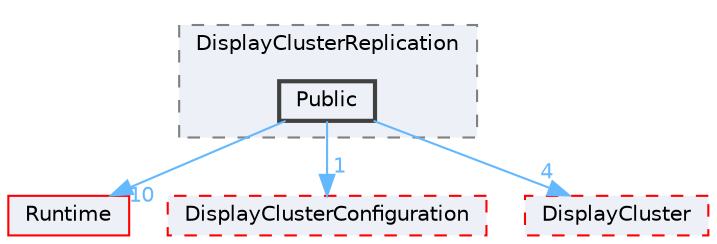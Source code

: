 digraph "Public"
{
 // INTERACTIVE_SVG=YES
 // LATEX_PDF_SIZE
  bgcolor="transparent";
  edge [fontname=Helvetica,fontsize=10,labelfontname=Helvetica,labelfontsize=10];
  node [fontname=Helvetica,fontsize=10,shape=box,height=0.2,width=0.4];
  compound=true
  subgraph clusterdir_5e6da09b900e5e2e223e937d44960ea5 {
    graph [ bgcolor="#edf0f7", pencolor="grey50", label="DisplayClusterReplication", fontname=Helvetica,fontsize=10 style="filled,dashed", URL="dir_5e6da09b900e5e2e223e937d44960ea5.html",tooltip=""]
  dir_541adf443b3f1ee5eb5cb4a81a3213b9 [label="Public", fillcolor="#edf0f7", color="grey25", style="filled,bold", URL="dir_541adf443b3f1ee5eb5cb4a81a3213b9.html",tooltip=""];
  }
  dir_7536b172fbd480bfd146a1b1acd6856b [label="Runtime", fillcolor="#edf0f7", color="red", style="filled", URL="dir_7536b172fbd480bfd146a1b1acd6856b.html",tooltip=""];
  dir_96e45f3eefa341c89ab99fae333c719c [label="DisplayClusterConfiguration", fillcolor="#edf0f7", color="red", style="filled,dashed", URL="dir_96e45f3eefa341c89ab99fae333c719c.html",tooltip=""];
  dir_d83c855bf8b66896400089d2317d0824 [label="DisplayCluster", fillcolor="#edf0f7", color="red", style="filled,dashed", URL="dir_d83c855bf8b66896400089d2317d0824.html",tooltip=""];
  dir_541adf443b3f1ee5eb5cb4a81a3213b9->dir_7536b172fbd480bfd146a1b1acd6856b [headlabel="10", labeldistance=1.5 headhref="dir_000895_000984.html" href="dir_000895_000984.html" color="steelblue1" fontcolor="steelblue1"];
  dir_541adf443b3f1ee5eb5cb4a81a3213b9->dir_96e45f3eefa341c89ab99fae333c719c [headlabel="1", labeldistance=1.5 headhref="dir_000895_000318.html" href="dir_000895_000318.html" color="steelblue1" fontcolor="steelblue1"];
  dir_541adf443b3f1ee5eb5cb4a81a3213b9->dir_d83c855bf8b66896400089d2317d0824 [headlabel="4", labeldistance=1.5 headhref="dir_000895_000316.html" href="dir_000895_000316.html" color="steelblue1" fontcolor="steelblue1"];
}
